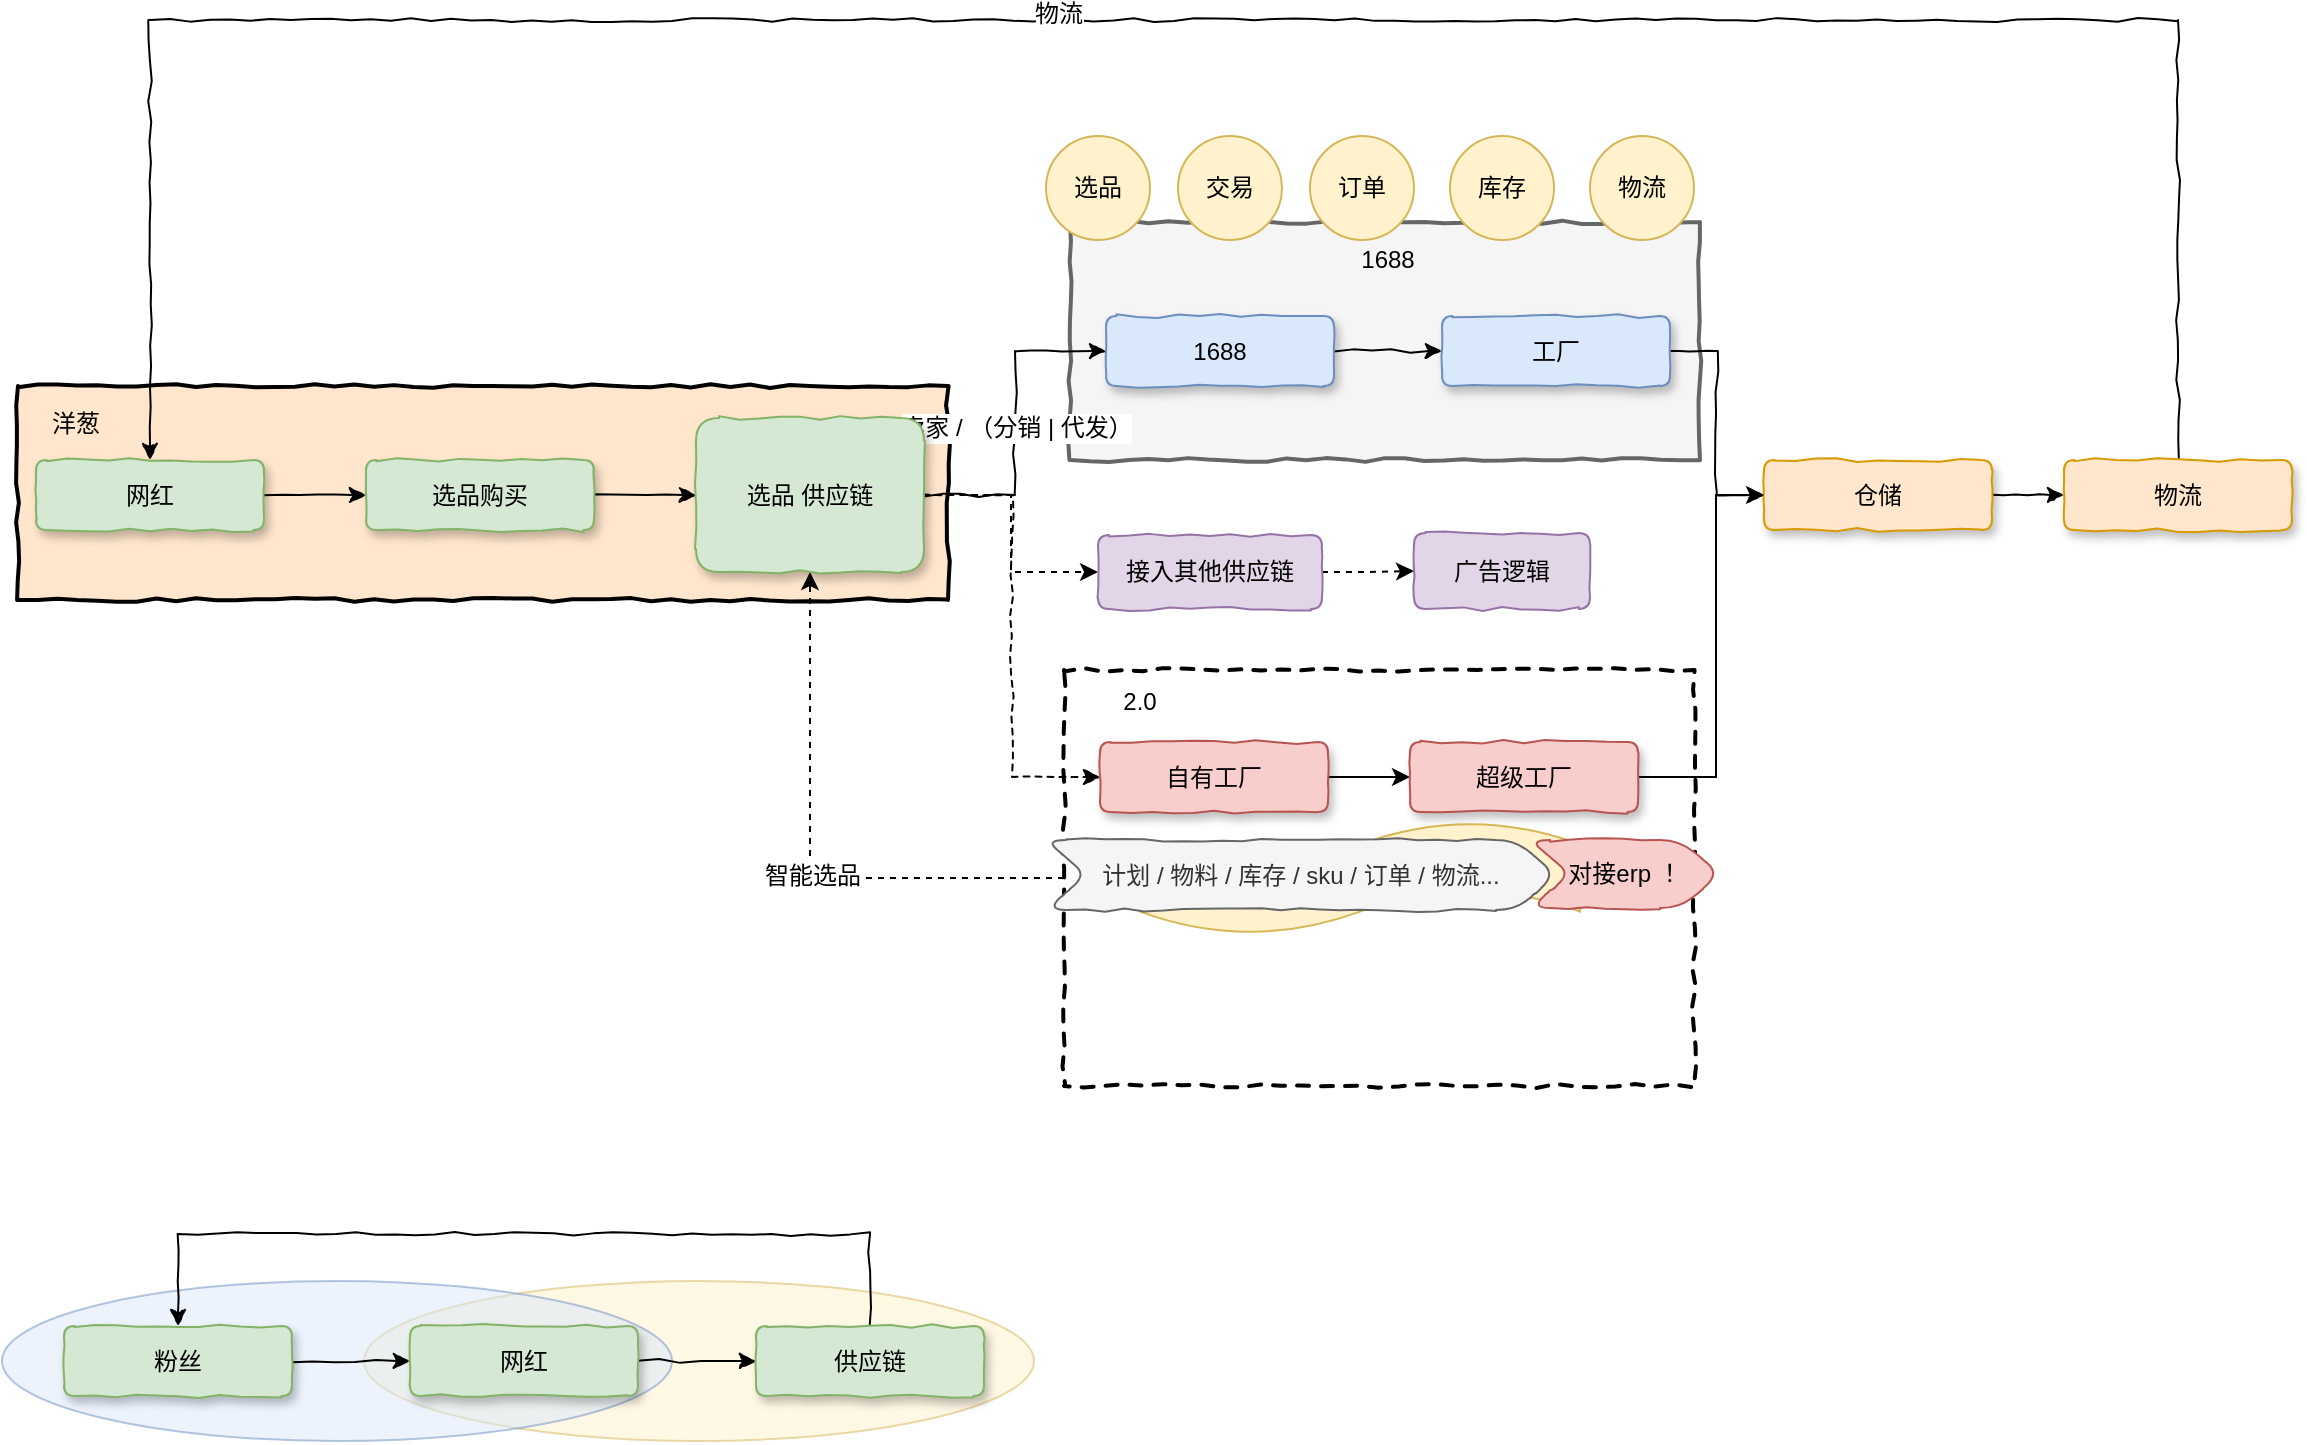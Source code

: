 <mxfile version="10.8.0" type="github"><diagram id="YvKLO7yGaad29-8VUsVi" name="ç¬¬ 1 é¡µ"><mxGraphModel dx="944" dy="560" grid="0" gridSize="10" guides="1" tooltips="1" connect="1" arrows="1" fold="1" page="1" pageScale="1" pageWidth="10000" pageHeight="10000" math="0" shadow="0"><root><mxCell id="0"/><mxCell id="1" parent="0"/><mxCell id="vLB-yqk2sxKH1rMxK5_6-18" value="" style="html=1;whiteSpace=wrap;comic=1;strokeWidth=2;fontFamily=Comic Sans MS;fontStyle=1;fillColor=#FFE6CC;" parent="1" vertex="1"><mxGeometry x="166" y="200" width="465" height="107" as="geometry"/></mxCell><mxCell id="PdQw1PNkwDA6RuvLbhkC-18" style="edgeStyle=orthogonalEdgeStyle;rounded=0;orthogonalLoop=1;jettySize=auto;html=1;exitX=0;exitY=0.5;exitDx=0;exitDy=0;entryX=0.5;entryY=1;entryDx=0;entryDy=0;dashed=1;" edge="1" parent="1" source="PdQw1PNkwDA6RuvLbhkC-4" target="vLB-yqk2sxKH1rMxK5_6-3"><mxGeometry relative="1" as="geometry"/></mxCell><mxCell id="PdQw1PNkwDA6RuvLbhkC-19" value="智能选品" style="text;html=1;resizable=0;points=[];align=center;verticalAlign=middle;labelBackgroundColor=#ffffff;" vertex="1" connectable="0" parent="PdQw1PNkwDA6RuvLbhkC-18"><mxGeometry x="-0.085" y="-1" relative="1" as="geometry"><mxPoint as="offset"/></mxGeometry></mxCell><mxCell id="PdQw1PNkwDA6RuvLbhkC-4" value="" style="html=1;whiteSpace=wrap;comic=1;strokeWidth=2;fontFamily=Comic Sans MS;fontStyle=1;dashed=1;" vertex="1" parent="1"><mxGeometry x="689" y="342" width="315" height="208" as="geometry"/></mxCell><mxCell id="vLB-yqk2sxKH1rMxK5_6-12" value="" style="html=1;whiteSpace=wrap;comic=1;strokeWidth=2;fontFamily=Comic Sans MS;fontStyle=1;fillColor=#f5f5f5;strokeColor=#666666;fontColor=#333333;" parent="1" vertex="1"><mxGeometry x="692" y="118" width="315" height="119" as="geometry"/></mxCell><mxCell id="vLB-yqk2sxKH1rMxK5_6-4" style="edgeStyle=orthogonalEdgeStyle;rounded=0;orthogonalLoop=1;jettySize=auto;html=1;exitX=1;exitY=0.5;exitDx=0;exitDy=0;entryX=0;entryY=0.5;entryDx=0;entryDy=0;comic=1;" parent="1" source="vLB-yqk2sxKH1rMxK5_6-1" target="vLB-yqk2sxKH1rMxK5_6-2" edge="1"><mxGeometry relative="1" as="geometry"/></mxCell><mxCell id="vLB-yqk2sxKH1rMxK5_6-1" value="网红" style="rounded=1;whiteSpace=wrap;html=1;shadow=1;comic=1;fillColor=#d5e8d4;strokeColor=#82b366;" parent="1" vertex="1"><mxGeometry x="175" y="237" width="114" height="35" as="geometry"/></mxCell><mxCell id="vLB-yqk2sxKH1rMxK5_6-5" style="edgeStyle=orthogonalEdgeStyle;rounded=0;orthogonalLoop=1;jettySize=auto;html=1;exitX=1;exitY=0.5;exitDx=0;exitDy=0;entryX=0;entryY=0.5;entryDx=0;entryDy=0;comic=1;" parent="1" source="vLB-yqk2sxKH1rMxK5_6-2" target="vLB-yqk2sxKH1rMxK5_6-3" edge="1"><mxGeometry relative="1" as="geometry"/></mxCell><mxCell id="vLB-yqk2sxKH1rMxK5_6-2" value="选品购买" style="rounded=1;whiteSpace=wrap;html=1;shadow=1;comic=1;fillColor=#d5e8d4;strokeColor=#82b366;" parent="1" vertex="1"><mxGeometry x="340" y="237" width="114" height="35" as="geometry"/></mxCell><mxCell id="vLB-yqk2sxKH1rMxK5_6-8" style="edgeStyle=orthogonalEdgeStyle;rounded=0;comic=1;orthogonalLoop=1;jettySize=auto;html=1;exitX=1;exitY=0.5;exitDx=0;exitDy=0;entryX=0;entryY=0.5;entryDx=0;entryDy=0;" parent="1" source="vLB-yqk2sxKH1rMxK5_6-3" target="vLB-yqk2sxKH1rMxK5_6-6" edge="1"><mxGeometry relative="1" as="geometry"/></mxCell><mxCell id="vLB-yqk2sxKH1rMxK5_6-9" value="卖家 / （分销 | 代发）" style="text;html=1;resizable=0;points=[];align=center;verticalAlign=middle;labelBackgroundColor=#ffffff;" parent="vLB-yqk2sxKH1rMxK5_6-8" vertex="1" connectable="0"><mxGeometry x="-0.03" relative="1" as="geometry"><mxPoint as="offset"/></mxGeometry></mxCell><mxCell id="vLB-yqk2sxKH1rMxK5_6-21" style="edgeStyle=orthogonalEdgeStyle;rounded=0;comic=1;orthogonalLoop=1;jettySize=auto;html=1;exitX=1;exitY=0.5;exitDx=0;exitDy=0;entryX=0;entryY=0.5;entryDx=0;entryDy=0;dashed=1;" parent="1" source="vLB-yqk2sxKH1rMxK5_6-3" target="vLB-yqk2sxKH1rMxK5_6-20" edge="1"><mxGeometry relative="1" as="geometry"/></mxCell><mxCell id="PdQw1PNkwDA6RuvLbhkC-29" style="edgeStyle=orthogonalEdgeStyle;rounded=0;orthogonalLoop=1;jettySize=auto;html=1;exitX=1;exitY=0.5;exitDx=0;exitDy=0;dashed=1;" edge="1" parent="1" source="vLB-yqk2sxKH1rMxK5_6-3" target="PdQw1PNkwDA6RuvLbhkC-27"><mxGeometry relative="1" as="geometry"/></mxCell><mxCell id="vLB-yqk2sxKH1rMxK5_6-3" value="选品 供应链" style="rounded=1;whiteSpace=wrap;html=1;shadow=1;comic=1;fillColor=#d5e8d4;strokeColor=#82b366;" parent="1" vertex="1"><mxGeometry x="505" y="216" width="114" height="77" as="geometry"/></mxCell><mxCell id="vLB-yqk2sxKH1rMxK5_6-11" style="edgeStyle=orthogonalEdgeStyle;rounded=0;comic=1;orthogonalLoop=1;jettySize=auto;html=1;exitX=1;exitY=0.5;exitDx=0;exitDy=0;entryX=0;entryY=0.5;entryDx=0;entryDy=0;" parent="1" source="vLB-yqk2sxKH1rMxK5_6-6" target="vLB-yqk2sxKH1rMxK5_6-10" edge="1"><mxGeometry relative="1" as="geometry"/></mxCell><mxCell id="vLB-yqk2sxKH1rMxK5_6-6" value="1688" style="rounded=1;whiteSpace=wrap;html=1;shadow=1;comic=1;fillColor=#dae8fc;strokeColor=#6c8ebf;" parent="1" vertex="1"><mxGeometry x="710" y="165" width="114" height="35" as="geometry"/></mxCell><mxCell id="vLB-yqk2sxKH1rMxK5_6-16" style="edgeStyle=orthogonalEdgeStyle;rounded=0;comic=1;orthogonalLoop=1;jettySize=auto;html=1;entryX=0;entryY=0.5;entryDx=0;entryDy=0;" parent="1" source="vLB-yqk2sxKH1rMxK5_6-10" target="vLB-yqk2sxKH1rMxK5_6-14" edge="1"><mxGeometry relative="1" as="geometry"/></mxCell><mxCell id="vLB-yqk2sxKH1rMxK5_6-10" value="工厂" style="rounded=1;whiteSpace=wrap;html=1;shadow=1;comic=1;fillColor=#dae8fc;strokeColor=#6c8ebf;" parent="1" vertex="1"><mxGeometry x="878" y="165" width="114" height="35" as="geometry"/></mxCell><mxCell id="vLB-yqk2sxKH1rMxK5_6-13" value="1688" style="text;html=1;strokeColor=none;fillColor=none;align=center;verticalAlign=middle;whiteSpace=wrap;rounded=0;" parent="1" vertex="1"><mxGeometry x="831" y="127" width="40" height="20" as="geometry"/></mxCell><mxCell id="vLB-yqk2sxKH1rMxK5_6-17" style="edgeStyle=orthogonalEdgeStyle;rounded=0;comic=1;orthogonalLoop=1;jettySize=auto;html=1;exitX=1;exitY=0.5;exitDx=0;exitDy=0;entryX=0;entryY=0.5;entryDx=0;entryDy=0;" parent="1" source="vLB-yqk2sxKH1rMxK5_6-14" target="vLB-yqk2sxKH1rMxK5_6-15" edge="1"><mxGeometry relative="1" as="geometry"/></mxCell><mxCell id="vLB-yqk2sxKH1rMxK5_6-14" value="仓储" style="rounded=1;whiteSpace=wrap;html=1;shadow=1;comic=1;fillColor=#ffe6cc;strokeColor=#d79b00;" parent="1" vertex="1"><mxGeometry x="1039" y="237" width="114" height="35" as="geometry"/></mxCell><mxCell id="vLB-yqk2sxKH1rMxK5_6-25" style="edgeStyle=orthogonalEdgeStyle;rounded=0;comic=1;orthogonalLoop=1;jettySize=auto;html=1;exitX=0.5;exitY=0;exitDx=0;exitDy=0;entryX=0.5;entryY=0;entryDx=0;entryDy=0;" parent="1" source="vLB-yqk2sxKH1rMxK5_6-15" target="vLB-yqk2sxKH1rMxK5_6-1" edge="1"><mxGeometry relative="1" as="geometry"><mxPoint x="545" y="59" as="targetPoint"/><Array as="points"><mxPoint x="1246" y="17"/><mxPoint x="232" y="17"/></Array></mxGeometry></mxCell><mxCell id="vLB-yqk2sxKH1rMxK5_6-26" value="物流" style="text;html=1;resizable=0;points=[];align=center;verticalAlign=middle;labelBackgroundColor=#ffffff;" parent="vLB-yqk2sxKH1rMxK5_6-25" vertex="1" connectable="0"><mxGeometry x="0.073" y="-3" relative="1" as="geometry"><mxPoint as="offset"/></mxGeometry></mxCell><mxCell id="vLB-yqk2sxKH1rMxK5_6-15" value="物流" style="rounded=1;whiteSpace=wrap;html=1;shadow=1;comic=1;fillColor=#ffe6cc;strokeColor=#d79b00;" parent="1" vertex="1"><mxGeometry x="1189" y="237" width="114" height="35" as="geometry"/></mxCell><mxCell id="vLB-yqk2sxKH1rMxK5_6-19" value="洋葱" style="text;html=1;strokeColor=none;fillColor=none;align=center;verticalAlign=middle;whiteSpace=wrap;rounded=0;" parent="1" vertex="1"><mxGeometry x="175" y="209" width="40" height="20" as="geometry"/></mxCell><mxCell id="PdQw1PNkwDA6RuvLbhkC-2" style="edgeStyle=orthogonalEdgeStyle;rounded=0;orthogonalLoop=1;jettySize=auto;html=1;exitX=1;exitY=0.5;exitDx=0;exitDy=0;entryX=0;entryY=0.5;entryDx=0;entryDy=0;" edge="1" parent="1" source="vLB-yqk2sxKH1rMxK5_6-20" target="PdQw1PNkwDA6RuvLbhkC-1"><mxGeometry relative="1" as="geometry"/></mxCell><mxCell id="vLB-yqk2sxKH1rMxK5_6-20" value="自有工厂" style="rounded=1;whiteSpace=wrap;html=1;shadow=1;comic=1;fillColor=#f8cecc;strokeColor=#b85450;" parent="1" vertex="1"><mxGeometry x="707" y="378" width="114" height="35" as="geometry"/></mxCell><mxCell id="PdQw1PNkwDA6RuvLbhkC-3" style="edgeStyle=orthogonalEdgeStyle;rounded=0;orthogonalLoop=1;jettySize=auto;html=1;exitX=1;exitY=0.5;exitDx=0;exitDy=0;entryX=0;entryY=0.5;entryDx=0;entryDy=0;" edge="1" parent="1" source="PdQw1PNkwDA6RuvLbhkC-1" target="vLB-yqk2sxKH1rMxK5_6-14"><mxGeometry relative="1" as="geometry"><Array as="points"><mxPoint x="1015" y="396"/><mxPoint x="1015" y="255"/></Array></mxGeometry></mxCell><mxCell id="PdQw1PNkwDA6RuvLbhkC-1" value="超级工厂" style="rounded=1;whiteSpace=wrap;html=1;shadow=1;comic=1;fillColor=#f8cecc;strokeColor=#b85450;" vertex="1" parent="1"><mxGeometry x="862" y="378" width="114" height="35" as="geometry"/></mxCell><mxCell id="PdQw1PNkwDA6RuvLbhkC-7" value="2.0" style="text;html=1;strokeColor=none;fillColor=none;align=center;verticalAlign=middle;whiteSpace=wrap;rounded=0;dashed=1;" vertex="1" parent="1"><mxGeometry x="707" y="348" width="40" height="20" as="geometry"/></mxCell><mxCell id="PdQw1PNkwDA6RuvLbhkC-8" value="大数据 ai 推荐算法 智能选品生产" style="shape=tape;whiteSpace=wrap;html=1;fillColor=#fff2cc;strokeColor=#d6b656;" vertex="1" parent="1"><mxGeometry x="727" y="418" width="220" height="56" as="geometry"/></mxCell><mxCell id="PdQw1PNkwDA6RuvLbhkC-9" value="" style="ellipse;whiteSpace=wrap;html=1;fillColor=#fff2cc;strokeColor=#d6b656;opacity=50;" vertex="1" parent="1"><mxGeometry x="339" y="647.5" width="335" height="80" as="geometry"/></mxCell><mxCell id="PdQw1PNkwDA6RuvLbhkC-10" value="" style="ellipse;whiteSpace=wrap;html=1;fillColor=#dae8fc;strokeColor=#6c8ebf;opacity=50;" vertex="1" parent="1"><mxGeometry x="158" y="647.5" width="335" height="80" as="geometry"/></mxCell><mxCell id="PdQw1PNkwDA6RuvLbhkC-11" style="edgeStyle=orthogonalEdgeStyle;rounded=0;comic=1;orthogonalLoop=1;jettySize=auto;html=1;exitX=1;exitY=0.5;exitDx=0;exitDy=0;entryX=0;entryY=0.5;entryDx=0;entryDy=0;shadow=0;" edge="1" parent="1" source="PdQw1PNkwDA6RuvLbhkC-12" target="PdQw1PNkwDA6RuvLbhkC-14"><mxGeometry relative="1" as="geometry"/></mxCell><mxCell id="PdQw1PNkwDA6RuvLbhkC-12" value="粉丝" style="rounded=1;whiteSpace=wrap;html=1;shadow=1;comic=1;fillColor=#d5e8d4;strokeColor=#82b366;" vertex="1" parent="1"><mxGeometry x="189" y="670" width="114" height="35" as="geometry"/></mxCell><mxCell id="PdQw1PNkwDA6RuvLbhkC-13" style="edgeStyle=orthogonalEdgeStyle;rounded=0;comic=1;orthogonalLoop=1;jettySize=auto;html=1;exitX=1;exitY=0.5;exitDx=0;exitDy=0;entryX=0;entryY=0.5;entryDx=0;entryDy=0;shadow=0;" edge="1" parent="1" source="PdQw1PNkwDA6RuvLbhkC-14" target="PdQw1PNkwDA6RuvLbhkC-16"><mxGeometry relative="1" as="geometry"/></mxCell><mxCell id="PdQw1PNkwDA6RuvLbhkC-14" value="网红" style="rounded=1;whiteSpace=wrap;html=1;shadow=1;comic=1;fillColor=#d5e8d4;strokeColor=#82b366;" vertex="1" parent="1"><mxGeometry x="362" y="670" width="114" height="35" as="geometry"/></mxCell><mxCell id="PdQw1PNkwDA6RuvLbhkC-15" style="edgeStyle=orthogonalEdgeStyle;rounded=0;comic=1;orthogonalLoop=1;jettySize=auto;html=1;exitX=0.5;exitY=0;exitDx=0;exitDy=0;entryX=0.5;entryY=0;entryDx=0;entryDy=0;shadow=0;" edge="1" parent="1" source="PdQw1PNkwDA6RuvLbhkC-16" target="PdQw1PNkwDA6RuvLbhkC-12"><mxGeometry relative="1" as="geometry"><Array as="points"><mxPoint x="592" y="624"/><mxPoint x="246" y="624"/></Array></mxGeometry></mxCell><mxCell id="PdQw1PNkwDA6RuvLbhkC-16" value="供应链" style="rounded=1;whiteSpace=wrap;html=1;shadow=1;comic=1;fillColor=#d5e8d4;strokeColor=#82b366;" vertex="1" parent="1"><mxGeometry x="535" y="670" width="114" height="35" as="geometry"/></mxCell><mxCell id="PdQw1PNkwDA6RuvLbhkC-17" value="计划 / 物料 / 库存 / sku / 订单 / 物流..." style="shape=step;perimeter=stepPerimeter;whiteSpace=wrap;html=1;fixedSize=1;comic=1;rounded=1;fillColor=#f5f5f5;strokeColor=#666666;fontColor=#333333;" vertex="1" parent="1"><mxGeometry x="680" y="427" width="255" height="35" as="geometry"/></mxCell><mxCell id="PdQw1PNkwDA6RuvLbhkC-20" value="对接erp ！" style="shape=step;perimeter=stepPerimeter;whiteSpace=wrap;html=1;fixedSize=1;rounded=1;comic=1;fillColor=#f8cecc;strokeColor=#b85450;" vertex="1" parent="1"><mxGeometry x="922" y="427" width="95" height="34" as="geometry"/></mxCell><mxCell id="PdQw1PNkwDA6RuvLbhkC-22" value="选品" style="ellipse;whiteSpace=wrap;html=1;aspect=fixed;rounded=1;comic=1;fillColor=#fff2cc;strokeColor=#d6b656;" vertex="1" parent="1"><mxGeometry x="680" y="75" width="52" height="52" as="geometry"/></mxCell><mxCell id="PdQw1PNkwDA6RuvLbhkC-23" value="交易" style="ellipse;whiteSpace=wrap;html=1;aspect=fixed;rounded=1;comic=1;fillColor=#fff2cc;strokeColor=#d6b656;" vertex="1" parent="1"><mxGeometry x="746" y="75" width="52" height="52" as="geometry"/></mxCell><mxCell id="PdQw1PNkwDA6RuvLbhkC-24" value="订单" style="ellipse;whiteSpace=wrap;html=1;aspect=fixed;rounded=1;comic=1;fillColor=#fff2cc;strokeColor=#d6b656;" vertex="1" parent="1"><mxGeometry x="812" y="75" width="52" height="52" as="geometry"/></mxCell><mxCell id="PdQw1PNkwDA6RuvLbhkC-25" value="库存" style="ellipse;whiteSpace=wrap;html=1;aspect=fixed;rounded=1;comic=1;fillColor=#fff2cc;strokeColor=#d6b656;" vertex="1" parent="1"><mxGeometry x="882" y="75" width="52" height="52" as="geometry"/></mxCell><mxCell id="PdQw1PNkwDA6RuvLbhkC-26" value="物流" style="ellipse;whiteSpace=wrap;html=1;aspect=fixed;rounded=1;comic=1;fillColor=#fff2cc;strokeColor=#d6b656;" vertex="1" parent="1"><mxGeometry x="952" y="75" width="52" height="52" as="geometry"/></mxCell><mxCell id="PdQw1PNkwDA6RuvLbhkC-31" style="edgeStyle=orthogonalEdgeStyle;rounded=0;orthogonalLoop=1;jettySize=auto;html=1;exitX=1;exitY=0.5;exitDx=0;exitDy=0;entryX=0;entryY=0.5;entryDx=0;entryDy=0;dashed=1;" edge="1" parent="1" source="PdQw1PNkwDA6RuvLbhkC-27" target="PdQw1PNkwDA6RuvLbhkC-28"><mxGeometry relative="1" as="geometry"/></mxCell><mxCell id="PdQw1PNkwDA6RuvLbhkC-27" value="接入其他供应链" style="rounded=1;whiteSpace=wrap;html=1;comic=1;fillColor=#e1d5e7;strokeColor=#9673a6;" vertex="1" parent="1"><mxGeometry x="706" y="274.5" width="112" height="37" as="geometry"/></mxCell><mxCell id="PdQw1PNkwDA6RuvLbhkC-28" value="广告逻辑" style="rounded=1;whiteSpace=wrap;html=1;comic=1;fillColor=#e1d5e7;strokeColor=#9673a6;" vertex="1" parent="1"><mxGeometry x="864" y="273.5" width="88" height="38" as="geometry"/></mxCell></root></mxGraphModel></diagram></mxfile>